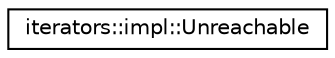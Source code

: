 digraph "Graphical Class Hierarchy"
{
 // INTERACTIVE_SVG=YES
 // LATEX_PDF_SIZE
  edge [fontname="Helvetica",fontsize="10",labelfontname="Helvetica",labelfontsize="10"];
  node [fontname="Helvetica",fontsize="10",shape=record];
  rankdir="LR";
  Node0 [label="iterators::impl::Unreachable",height=0.2,width=0.4,color="black", fillcolor="white", style="filled",URL="$structiterators_1_1impl_1_1Unreachable.html",tooltip=" "];
}
